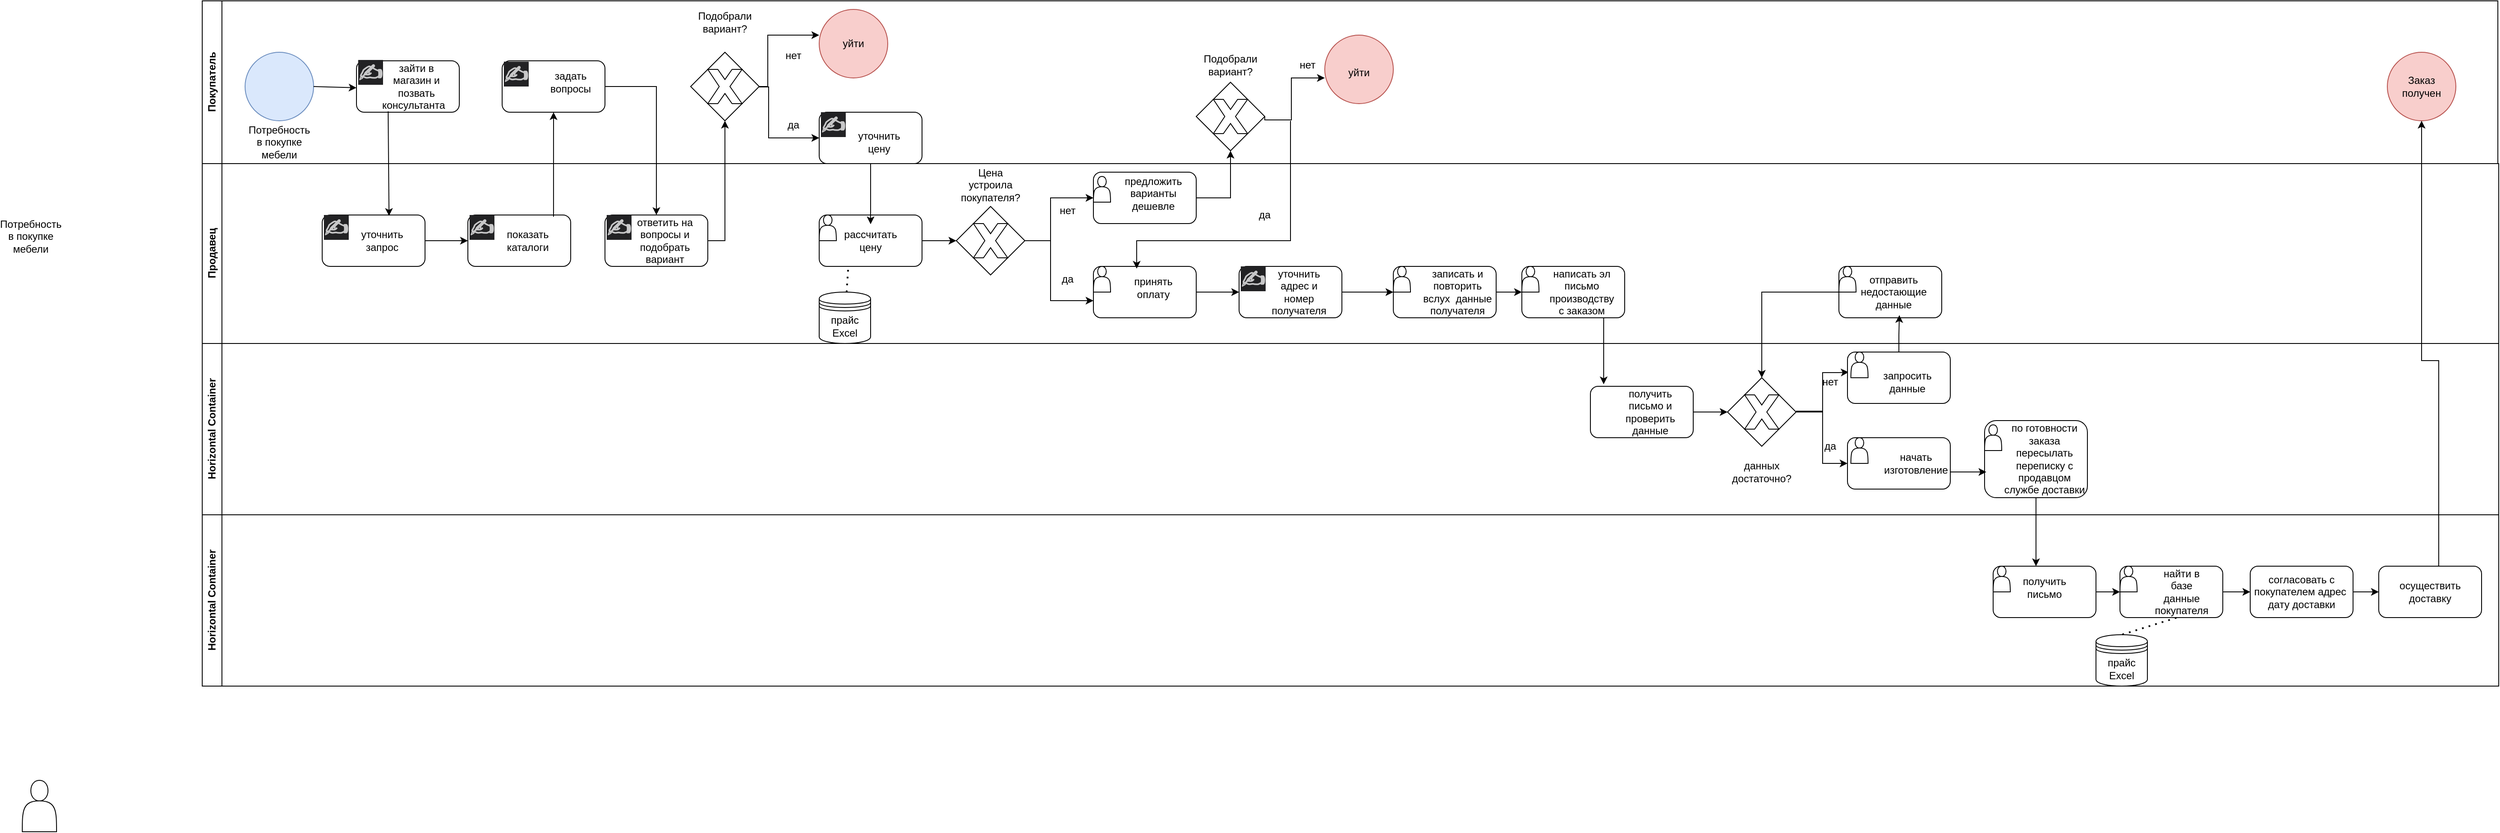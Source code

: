 <mxfile version="26.0.16" pages="2">
  <diagram name="Страница — 1" id="1gRCo7CSVKfPHHqEsFrh">
    <mxGraphModel dx="2106" dy="691" grid="1" gridSize="10" guides="1" tooltips="1" connect="1" arrows="1" fold="1" page="1" pageScale="1" pageWidth="827" pageHeight="1169" math="0" shadow="0">
      <root>
        <mxCell id="0" />
        <mxCell id="1" parent="0" />
        <mxCell id="4g2cCyfrvSWflpvDvrXQ-2" value="Продавец" style="swimlane;horizontal=0;whiteSpace=wrap;html=1;" parent="1" vertex="1">
          <mxGeometry x="-290" y="210" width="2680" height="210" as="geometry" />
        </mxCell>
        <mxCell id="fPDiVnOKsctsiHyWlo5k-55" value="" style="rounded=1;whiteSpace=wrap;html=1;" parent="4g2cCyfrvSWflpvDvrXQ-2" vertex="1">
          <mxGeometry x="720" y="60" width="120" height="60" as="geometry" />
        </mxCell>
        <mxCell id="4rvhQ1KMZgeBkdW3N3Um-2" value="" style="rounded=1;whiteSpace=wrap;html=1;" parent="4g2cCyfrvSWflpvDvrXQ-2" vertex="1">
          <mxGeometry x="140" y="60" width="120" height="60" as="geometry" />
        </mxCell>
        <mxCell id="4rvhQ1KMZgeBkdW3N3Um-4" value="" style="rounded=1;whiteSpace=wrap;html=1;" parent="4g2cCyfrvSWflpvDvrXQ-2" vertex="1">
          <mxGeometry x="310" y="60" width="120" height="60" as="geometry" />
        </mxCell>
        <mxCell id="4rvhQ1KMZgeBkdW3N3Um-7" value="" style="endArrow=classic;html=1;rounded=0;entryX=0;entryY=0.5;entryDx=0;entryDy=0;" parent="4g2cCyfrvSWflpvDvrXQ-2" source="4rvhQ1KMZgeBkdW3N3Um-2" target="4rvhQ1KMZgeBkdW3N3Um-4" edge="1">
          <mxGeometry width="50" height="50" relative="1" as="geometry">
            <mxPoint x="140" y="210" as="sourcePoint" />
            <mxPoint x="190" y="160" as="targetPoint" />
          </mxGeometry>
        </mxCell>
        <mxCell id="4rvhQ1KMZgeBkdW3N3Um-8" value="" style="rounded=1;whiteSpace=wrap;html=1;" parent="4g2cCyfrvSWflpvDvrXQ-2" vertex="1">
          <mxGeometry x="470" y="60" width="120" height="60" as="geometry" />
        </mxCell>
        <mxCell id="4rvhQ1KMZgeBkdW3N3Um-36" value="&lt;br style=&quot;forced-color-adjust: none; color: rgb(0, 0, 0); font-family: Helvetica; font-size: 12px; font-style: normal; font-variant-ligatures: normal; font-variant-caps: normal; font-weight: 700; letter-spacing: normal; orphans: 2; text-align: center; text-indent: 0px; text-transform: none; widows: 2; word-spacing: 0px; -webkit-text-stroke-width: 0px; white-space: normal; background-color: rgb(251, 251, 251); text-decoration-thickness: initial; text-decoration-style: initial; text-decoration-color: initial;&quot;&gt;&lt;span style=&quot;forced-color-adjust: none; font-style: normal; font-variant-ligatures: normal; font-variant-caps: normal; font-weight: 700; letter-spacing: normal; orphans: 2; text-indent: 0px; text-transform: none; widows: 2; word-spacing: 0px; -webkit-text-stroke-width: 0px; white-space: normal; text-decoration-thickness: initial; text-decoration-style: initial; text-decoration-color: initial; color: rgba(255, 255, 255, 0.75); font-family: &amp;quot;YS Text&amp;quot;, -apple-system, BlinkMacSystemFont, Arial, Helvetica, sans-serif; font-size: 24px; text-align: start; background-color: rgb(34, 34, 36); float: none; display: inline !important;&quot;&gt;✍&lt;/span&gt;&lt;br style=&quot;forced-color-adjust: none; color: rgb(0, 0, 0); font-family: Helvetica; font-size: 12px; font-style: normal; font-variant-ligatures: normal; font-variant-caps: normal; font-weight: 700; letter-spacing: normal; orphans: 2; text-align: center; text-indent: 0px; text-transform: none; widows: 2; word-spacing: 0px; -webkit-text-stroke-width: 0px; white-space: normal; background-color: rgb(251, 251, 251); text-decoration-thickness: initial; text-decoration-style: initial; text-decoration-color: initial;&quot;&gt;" style="text;whiteSpace=wrap;html=1;" parent="4g2cCyfrvSWflpvDvrXQ-2" vertex="1">
          <mxGeometry x="140" y="40" width="70" height="70" as="geometry" />
        </mxCell>
        <mxCell id="4rvhQ1KMZgeBkdW3N3Um-37" value="&lt;br style=&quot;forced-color-adjust: none; color: rgb(0, 0, 0); font-family: Helvetica; font-size: 12px; font-style: normal; font-variant-ligatures: normal; font-variant-caps: normal; font-weight: 700; letter-spacing: normal; orphans: 2; text-align: center; text-indent: 0px; text-transform: none; widows: 2; word-spacing: 0px; -webkit-text-stroke-width: 0px; white-space: normal; background-color: rgb(251, 251, 251); text-decoration-thickness: initial; text-decoration-style: initial; text-decoration-color: initial;&quot;&gt;&lt;span style=&quot;forced-color-adjust: none; font-style: normal; font-variant-ligatures: normal; font-variant-caps: normal; font-weight: 700; letter-spacing: normal; orphans: 2; text-indent: 0px; text-transform: none; widows: 2; word-spacing: 0px; -webkit-text-stroke-width: 0px; white-space: normal; text-decoration-thickness: initial; text-decoration-style: initial; text-decoration-color: initial; color: rgba(255, 255, 255, 0.75); font-family: &amp;quot;YS Text&amp;quot;, -apple-system, BlinkMacSystemFont, Arial, Helvetica, sans-serif; font-size: 24px; text-align: start; background-color: rgb(34, 34, 36); float: none; display: inline !important;&quot;&gt;✍&lt;/span&gt;&lt;br style=&quot;forced-color-adjust: none; color: rgb(0, 0, 0); font-family: Helvetica; font-size: 12px; font-style: normal; font-variant-ligatures: normal; font-variant-caps: normal; font-weight: 700; letter-spacing: normal; orphans: 2; text-align: center; text-indent: 0px; text-transform: none; widows: 2; word-spacing: 0px; -webkit-text-stroke-width: 0px; white-space: normal; background-color: rgb(251, 251, 251); text-decoration-thickness: initial; text-decoration-style: initial; text-decoration-color: initial;&quot;&gt;" style="text;whiteSpace=wrap;html=1;" parent="4g2cCyfrvSWflpvDvrXQ-2" vertex="1">
          <mxGeometry x="310" y="40" width="70" height="70" as="geometry" />
        </mxCell>
        <mxCell id="4rvhQ1KMZgeBkdW3N3Um-38" value="&lt;br style=&quot;forced-color-adjust: none; color: rgb(0, 0, 0); font-family: Helvetica; font-size: 12px; font-style: normal; font-variant-ligatures: normal; font-variant-caps: normal; font-weight: 700; letter-spacing: normal; orphans: 2; text-align: center; text-indent: 0px; text-transform: none; widows: 2; word-spacing: 0px; -webkit-text-stroke-width: 0px; white-space: normal; background-color: rgb(251, 251, 251); text-decoration-thickness: initial; text-decoration-style: initial; text-decoration-color: initial;&quot;&gt;&lt;span style=&quot;forced-color-adjust: none; font-style: normal; font-variant-ligatures: normal; font-variant-caps: normal; font-weight: 700; letter-spacing: normal; orphans: 2; text-indent: 0px; text-transform: none; widows: 2; word-spacing: 0px; -webkit-text-stroke-width: 0px; white-space: normal; text-decoration-thickness: initial; text-decoration-style: initial; text-decoration-color: initial; color: rgba(255, 255, 255, 0.75); font-family: &amp;quot;YS Text&amp;quot;, -apple-system, BlinkMacSystemFont, Arial, Helvetica, sans-serif; font-size: 24px; text-align: start; background-color: rgb(34, 34, 36); float: none; display: inline !important;&quot;&gt;✍&lt;/span&gt;&lt;br style=&quot;forced-color-adjust: none; color: rgb(0, 0, 0); font-family: Helvetica; font-size: 12px; font-style: normal; font-variant-ligatures: normal; font-variant-caps: normal; font-weight: 700; letter-spacing: normal; orphans: 2; text-align: center; text-indent: 0px; text-transform: none; widows: 2; word-spacing: 0px; -webkit-text-stroke-width: 0px; white-space: normal; background-color: rgb(251, 251, 251); text-decoration-thickness: initial; text-decoration-style: initial; text-decoration-color: initial;&quot;&gt;" style="text;whiteSpace=wrap;html=1;" parent="4g2cCyfrvSWflpvDvrXQ-2" vertex="1">
          <mxGeometry x="470" y="40" width="40" height="50" as="geometry" />
        </mxCell>
        <mxCell id="fPDiVnOKsctsiHyWlo5k-40" value="уточнить запрос" style="text;html=1;align=center;verticalAlign=middle;whiteSpace=wrap;rounded=0;" parent="4g2cCyfrvSWflpvDvrXQ-2" vertex="1">
          <mxGeometry x="180" y="75" width="60" height="30" as="geometry" />
        </mxCell>
        <mxCell id="fPDiVnOKsctsiHyWlo5k-41" value="показать каталоги" style="text;html=1;align=center;verticalAlign=middle;whiteSpace=wrap;rounded=0;" parent="4g2cCyfrvSWflpvDvrXQ-2" vertex="1">
          <mxGeometry x="350" y="75" width="60" height="30" as="geometry" />
        </mxCell>
        <mxCell id="fPDiVnOKsctsiHyWlo5k-42" value="ответить на вопросы и подобрать вариант" style="text;html=1;align=center;verticalAlign=middle;whiteSpace=wrap;rounded=0;" parent="4g2cCyfrvSWflpvDvrXQ-2" vertex="1">
          <mxGeometry x="500" y="50" width="80" height="80" as="geometry" />
        </mxCell>
        <mxCell id="fPDiVnOKsctsiHyWlo5k-31" value="" style="shape=actor;whiteSpace=wrap;html=1;" parent="4g2cCyfrvSWflpvDvrXQ-2" vertex="1">
          <mxGeometry x="720" y="60" width="20" height="30" as="geometry" />
        </mxCell>
        <mxCell id="fPDiVnOKsctsiHyWlo5k-59" value="рассчитать цену" style="text;html=1;align=center;verticalAlign=middle;whiteSpace=wrap;rounded=0;" parent="4g2cCyfrvSWflpvDvrXQ-2" vertex="1">
          <mxGeometry x="750" y="75" width="60" height="30" as="geometry" />
        </mxCell>
        <mxCell id="fPDiVnOKsctsiHyWlo5k-60" value="прайс Excel" style="shape=datastore;whiteSpace=wrap;html=1;" parent="4g2cCyfrvSWflpvDvrXQ-2" vertex="1">
          <mxGeometry x="720" y="150" width="60" height="60" as="geometry" />
        </mxCell>
        <mxCell id="fPDiVnOKsctsiHyWlo5k-61" value="" style="endArrow=none;dashed=1;html=1;dashPattern=1 3;strokeWidth=2;rounded=0;" parent="4g2cCyfrvSWflpvDvrXQ-2" source="fPDiVnOKsctsiHyWlo5k-60" edge="1">
          <mxGeometry width="50" height="50" relative="1" as="geometry">
            <mxPoint x="704" y="170" as="sourcePoint" />
            <mxPoint x="754" y="120" as="targetPoint" />
          </mxGeometry>
        </mxCell>
        <mxCell id="y7sOQWrAvTqIUeYnkiv4-2" value="" style="rounded=1;whiteSpace=wrap;html=1;" parent="4g2cCyfrvSWflpvDvrXQ-2" vertex="1">
          <mxGeometry x="1040" y="120" width="120" height="60" as="geometry" />
        </mxCell>
        <mxCell id="y7sOQWrAvTqIUeYnkiv4-1" value="" style="rounded=1;whiteSpace=wrap;html=1;" parent="4g2cCyfrvSWflpvDvrXQ-2" vertex="1">
          <mxGeometry x="1040" y="10" width="120" height="60" as="geometry" />
        </mxCell>
        <mxCell id="fPDiVnOKsctsiHyWlo5k-29" value="" style="rhombus;whiteSpace=wrap;html=1;" parent="4g2cCyfrvSWflpvDvrXQ-2" vertex="1">
          <mxGeometry x="880" y="50" width="80" height="80" as="geometry" />
        </mxCell>
        <mxCell id="fPDiVnOKsctsiHyWlo5k-62" style="edgeStyle=orthogonalEdgeStyle;rounded=0;orthogonalLoop=1;jettySize=auto;html=1;entryX=0;entryY=0.5;entryDx=0;entryDy=0;" parent="4g2cCyfrvSWflpvDvrXQ-2" source="fPDiVnOKsctsiHyWlo5k-55" target="fPDiVnOKsctsiHyWlo5k-29" edge="1">
          <mxGeometry relative="1" as="geometry" />
        </mxCell>
        <mxCell id="y7sOQWrAvTqIUeYnkiv4-5" value="" style="verticalLabelPosition=bottom;verticalAlign=top;html=1;shape=mxgraph.basic.x" parent="4g2cCyfrvSWflpvDvrXQ-2" vertex="1">
          <mxGeometry x="900" y="70" width="40" height="40" as="geometry" />
        </mxCell>
        <mxCell id="fPDiVnOKsctsiHyWlo5k-46" value="Цена устроила покупателя?" style="text;html=1;align=center;verticalAlign=middle;whiteSpace=wrap;rounded=0;" parent="4g2cCyfrvSWflpvDvrXQ-2" vertex="1">
          <mxGeometry x="890" y="10" width="60" height="30" as="geometry" />
        </mxCell>
        <mxCell id="fPDiVnOKsctsiHyWlo5k-71" value="" style="endArrow=classic;html=1;rounded=0;" parent="4g2cCyfrvSWflpvDvrXQ-2" edge="1">
          <mxGeometry width="50" height="50" relative="1" as="geometry">
            <mxPoint x="960" y="90" as="sourcePoint" />
            <mxPoint x="1040" y="40" as="targetPoint" />
            <Array as="points">
              <mxPoint x="990" y="90" />
              <mxPoint x="990" y="40" />
              <mxPoint x="1000" y="40" />
            </Array>
          </mxGeometry>
        </mxCell>
        <mxCell id="y7sOQWrAvTqIUeYnkiv4-9" value="да" style="text;html=1;align=center;verticalAlign=middle;whiteSpace=wrap;rounded=0;" parent="4g2cCyfrvSWflpvDvrXQ-2" vertex="1">
          <mxGeometry x="980" y="120" width="60" height="30" as="geometry" />
        </mxCell>
        <mxCell id="y7sOQWrAvTqIUeYnkiv4-10" value="нет" style="text;html=1;align=center;verticalAlign=middle;whiteSpace=wrap;rounded=0;" parent="4g2cCyfrvSWflpvDvrXQ-2" vertex="1">
          <mxGeometry x="980" y="40" width="60" height="30" as="geometry" />
        </mxCell>
        <mxCell id="y7sOQWrAvTqIUeYnkiv4-11" value="предложить варианты дешевле" style="text;html=1;align=center;verticalAlign=middle;whiteSpace=wrap;rounded=0;" parent="4g2cCyfrvSWflpvDvrXQ-2" vertex="1">
          <mxGeometry x="1080" y="20" width="60" height="30" as="geometry" />
        </mxCell>
        <mxCell id="y7sOQWrAvTqIUeYnkiv4-12" value="принять оплату" style="text;html=1;align=center;verticalAlign=middle;whiteSpace=wrap;rounded=0;" parent="4g2cCyfrvSWflpvDvrXQ-2" vertex="1">
          <mxGeometry x="1080" y="130" width="60" height="30" as="geometry" />
        </mxCell>
        <mxCell id="y7sOQWrAvTqIUeYnkiv4-14" value="" style="endArrow=classic;html=1;rounded=0;entryX=0.5;entryY=1;entryDx=0;entryDy=0;" parent="4g2cCyfrvSWflpvDvrXQ-2" target="y7sOQWrAvTqIUeYnkiv4-13" edge="1">
          <mxGeometry width="50" height="50" relative="1" as="geometry">
            <mxPoint x="1160" y="40" as="sourcePoint" />
            <mxPoint x="1210" y="-10" as="targetPoint" />
            <Array as="points">
              <mxPoint x="1200" y="40" />
            </Array>
          </mxGeometry>
        </mxCell>
        <mxCell id="y7sOQWrAvTqIUeYnkiv4-25" value="да" style="text;html=1;align=center;verticalAlign=middle;whiteSpace=wrap;rounded=0;" parent="4g2cCyfrvSWflpvDvrXQ-2" vertex="1">
          <mxGeometry x="1210" y="45" width="60" height="30" as="geometry" />
        </mxCell>
        <mxCell id="y7sOQWrAvTqIUeYnkiv4-34" value="" style="edgeStyle=orthogonalEdgeStyle;rounded=0;orthogonalLoop=1;jettySize=auto;html=1;" parent="4g2cCyfrvSWflpvDvrXQ-2" source="y7sOQWrAvTqIUeYnkiv4-31" target="y7sOQWrAvTqIUeYnkiv4-33" edge="1">
          <mxGeometry relative="1" as="geometry" />
        </mxCell>
        <mxCell id="y7sOQWrAvTqIUeYnkiv4-31" value="" style="rounded=1;whiteSpace=wrap;html=1;" parent="4g2cCyfrvSWflpvDvrXQ-2" vertex="1">
          <mxGeometry x="1210" y="119.997" width="120" height="60" as="geometry" />
        </mxCell>
        <mxCell id="y7sOQWrAvTqIUeYnkiv4-30" style="edgeStyle=orthogonalEdgeStyle;rounded=0;orthogonalLoop=1;jettySize=auto;html=1;exitX=1;exitY=0.5;exitDx=0;exitDy=0;" parent="4g2cCyfrvSWflpvDvrXQ-2" source="y7sOQWrAvTqIUeYnkiv4-2" target="y7sOQWrAvTqIUeYnkiv4-31" edge="1">
          <mxGeometry relative="1" as="geometry">
            <mxPoint x="1280" y="150.167" as="targetPoint" />
          </mxGeometry>
        </mxCell>
        <mxCell id="y7sOQWrAvTqIUeYnkiv4-32" value="уточнить адрес и номер получателя" style="text;html=1;align=center;verticalAlign=middle;whiteSpace=wrap;rounded=0;" parent="4g2cCyfrvSWflpvDvrXQ-2" vertex="1">
          <mxGeometry x="1250" y="135" width="60" height="30" as="geometry" />
        </mxCell>
        <mxCell id="y7sOQWrAvTqIUeYnkiv4-33" value="" style="whiteSpace=wrap;html=1;rounded=1;" parent="4g2cCyfrvSWflpvDvrXQ-2" vertex="1">
          <mxGeometry x="1390" y="119.997" width="120" height="60" as="geometry" />
        </mxCell>
        <mxCell id="y7sOQWrAvTqIUeYnkiv4-35" value="записать и повторить вслух&amp;nbsp; данные получателя" style="text;html=1;align=center;verticalAlign=middle;whiteSpace=wrap;rounded=0;" parent="4g2cCyfrvSWflpvDvrXQ-2" vertex="1">
          <mxGeometry x="1420" y="135" width="90" height="30" as="geometry" />
        </mxCell>
        <mxCell id="y7sOQWrAvTqIUeYnkiv4-38" value="" style="shape=actor;whiteSpace=wrap;html=1;" parent="4g2cCyfrvSWflpvDvrXQ-2" vertex="1">
          <mxGeometry x="1390" y="120" width="20" height="30" as="geometry" />
        </mxCell>
        <mxCell id="y7sOQWrAvTqIUeYnkiv4-39" value="&lt;br style=&quot;forced-color-adjust: none; color: rgb(0, 0, 0); font-family: Helvetica; font-size: 12px; font-style: normal; font-variant-ligatures: normal; font-variant-caps: normal; font-weight: 700; letter-spacing: normal; orphans: 2; text-align: center; text-indent: 0px; text-transform: none; widows: 2; word-spacing: 0px; -webkit-text-stroke-width: 0px; white-space: normal; background-color: rgb(251, 251, 251); text-decoration-thickness: initial; text-decoration-style: initial; text-decoration-color: initial;&quot;&gt;&lt;span style=&quot;forced-color-adjust: none; font-style: normal; font-variant-ligatures: normal; font-variant-caps: normal; font-weight: 700; letter-spacing: normal; orphans: 2; text-indent: 0px; text-transform: none; widows: 2; word-spacing: 0px; -webkit-text-stroke-width: 0px; white-space: normal; text-decoration-thickness: initial; text-decoration-style: initial; text-decoration-color: initial; color: rgba(255, 255, 255, 0.75); font-family: &amp;quot;YS Text&amp;quot;, -apple-system, BlinkMacSystemFont, Arial, Helvetica, sans-serif; font-size: 24px; text-align: start; background-color: rgb(34, 34, 36); float: none; display: inline !important;&quot;&gt;✍&lt;/span&gt;&lt;br style=&quot;forced-color-adjust: none; color: rgb(0, 0, 0); font-family: Helvetica; font-size: 12px; font-style: normal; font-variant-ligatures: normal; font-variant-caps: normal; font-weight: 700; letter-spacing: normal; orphans: 2; text-align: center; text-indent: 0px; text-transform: none; widows: 2; word-spacing: 0px; -webkit-text-stroke-width: 0px; white-space: normal; background-color: rgb(251, 251, 251); text-decoration-thickness: initial; text-decoration-style: initial; text-decoration-color: initial;&quot;&gt;" style="text;whiteSpace=wrap;html=1;" parent="4g2cCyfrvSWflpvDvrXQ-2" vertex="1">
          <mxGeometry x="1210" y="100" width="40" height="50" as="geometry" />
        </mxCell>
        <mxCell id="y7sOQWrAvTqIUeYnkiv4-40" value="" style="shape=actor;whiteSpace=wrap;html=1;" parent="4g2cCyfrvSWflpvDvrXQ-2" vertex="1">
          <mxGeometry x="1040" y="120" width="20" height="30" as="geometry" />
        </mxCell>
        <mxCell id="y7sOQWrAvTqIUeYnkiv4-41" value="" style="shape=actor;whiteSpace=wrap;html=1;" parent="4g2cCyfrvSWflpvDvrXQ-2" vertex="1">
          <mxGeometry x="1040" y="15" width="20" height="30" as="geometry" />
        </mxCell>
        <mxCell id="y7sOQWrAvTqIUeYnkiv4-46" value="" style="rounded=1;whiteSpace=wrap;html=1;" parent="4g2cCyfrvSWflpvDvrXQ-2" vertex="1">
          <mxGeometry x="1540" y="120" width="120" height="60" as="geometry" />
        </mxCell>
        <mxCell id="y7sOQWrAvTqIUeYnkiv4-45" value="" style="endArrow=classic;html=1;rounded=0;exitX=1;exitY=0.5;exitDx=0;exitDy=0;" parent="4g2cCyfrvSWflpvDvrXQ-2" source="y7sOQWrAvTqIUeYnkiv4-35" target="y7sOQWrAvTqIUeYnkiv4-46" edge="1">
          <mxGeometry width="50" height="50" relative="1" as="geometry">
            <mxPoint x="1410" y="120" as="sourcePoint" />
            <mxPoint x="1570" y="150" as="targetPoint" />
            <Array as="points" />
          </mxGeometry>
        </mxCell>
        <mxCell id="y7sOQWrAvTqIUeYnkiv4-47" value="написать эл письмо производству с заказом" style="text;html=1;align=center;verticalAlign=middle;whiteSpace=wrap;rounded=0;" parent="4g2cCyfrvSWflpvDvrXQ-2" vertex="1">
          <mxGeometry x="1580" y="135" width="60" height="30" as="geometry" />
        </mxCell>
        <mxCell id="y7sOQWrAvTqIUeYnkiv4-48" value="" style="shape=actor;whiteSpace=wrap;html=1;" parent="4g2cCyfrvSWflpvDvrXQ-2" vertex="1">
          <mxGeometry x="1540" y="120" width="20" height="30" as="geometry" />
        </mxCell>
        <mxCell id="y7sOQWrAvTqIUeYnkiv4-72" value="" style="rounded=1;whiteSpace=wrap;html=1;" parent="4g2cCyfrvSWflpvDvrXQ-2" vertex="1">
          <mxGeometry x="1910" y="120" width="120" height="60" as="geometry" />
        </mxCell>
        <mxCell id="y7sOQWrAvTqIUeYnkiv4-73" value="отправить недостающие данные" style="text;html=1;align=center;verticalAlign=middle;whiteSpace=wrap;rounded=0;" parent="4g2cCyfrvSWflpvDvrXQ-2" vertex="1">
          <mxGeometry x="1944" y="135" width="60" height="30" as="geometry" />
        </mxCell>
        <mxCell id="y7sOQWrAvTqIUeYnkiv4-82" value="" style="shape=actor;whiteSpace=wrap;html=1;" parent="4g2cCyfrvSWflpvDvrXQ-2" vertex="1">
          <mxGeometry x="1910" y="120" width="20" height="30" as="geometry" />
        </mxCell>
        <mxCell id="4g2cCyfrvSWflpvDvrXQ-1" value="Покупатель" style="swimlane;horizontal=0;whiteSpace=wrap;html=1;" parent="1" vertex="1">
          <mxGeometry x="-290" y="20" width="2679" height="190" as="geometry" />
        </mxCell>
        <mxCell id="4g2cCyfrvSWflpvDvrXQ-9" value="" style="ellipse;whiteSpace=wrap;html=1;aspect=fixed;fillColor=#dae8fc;strokeColor=#6c8ebf;" parent="4g2cCyfrvSWflpvDvrXQ-1" vertex="1">
          <mxGeometry x="50" y="60" width="80" height="80" as="geometry" />
        </mxCell>
        <mxCell id="4g2cCyfrvSWflpvDvrXQ-10" value="Потребность в покупке мебели" style="text;html=1;align=center;verticalAlign=middle;whiteSpace=wrap;rounded=0;" parent="4g2cCyfrvSWflpvDvrXQ-1" vertex="1">
          <mxGeometry x="60" y="150" width="60" height="30" as="geometry" />
        </mxCell>
        <mxCell id="4g2cCyfrvSWflpvDvrXQ-11" value="" style="endArrow=classic;html=1;rounded=0;entryX=0;entryY=0.75;entryDx=0;entryDy=0;exitX=1;exitY=0.5;exitDx=0;exitDy=0;" parent="4g2cCyfrvSWflpvDvrXQ-1" source="4g2cCyfrvSWflpvDvrXQ-9" target="4rvhQ1KMZgeBkdW3N3Um-35" edge="1">
          <mxGeometry width="50" height="50" relative="1" as="geometry">
            <mxPoint x="125" y="109" as="sourcePoint" />
            <mxPoint x="230" y="109" as="targetPoint" />
          </mxGeometry>
        </mxCell>
        <mxCell id="4rvhQ1KMZgeBkdW3N3Um-1" value="" style="rounded=1;whiteSpace=wrap;html=1;" parent="4g2cCyfrvSWflpvDvrXQ-1" vertex="1">
          <mxGeometry x="180" y="70" width="120" height="60" as="geometry" />
        </mxCell>
        <mxCell id="4rvhQ1KMZgeBkdW3N3Um-6" value="" style="rounded=1;whiteSpace=wrap;html=1;" parent="4g2cCyfrvSWflpvDvrXQ-1" vertex="1">
          <mxGeometry x="350" y="70" width="120" height="60" as="geometry" />
        </mxCell>
        <mxCell id="fPDiVnOKsctsiHyWlo5k-23" style="edgeStyle=orthogonalEdgeStyle;rounded=0;orthogonalLoop=1;jettySize=auto;html=1;" parent="4g2cCyfrvSWflpvDvrXQ-1" source="4rvhQ1KMZgeBkdW3N3Um-9" edge="1">
          <mxGeometry relative="1" as="geometry">
            <mxPoint x="720" y="40" as="targetPoint" />
            <Array as="points">
              <mxPoint x="660" y="100" />
              <mxPoint x="660" y="40" />
              <mxPoint x="661" y="40" />
            </Array>
          </mxGeometry>
        </mxCell>
        <mxCell id="4rvhQ1KMZgeBkdW3N3Um-9" value="" style="rhombus;whiteSpace=wrap;html=1;" parent="4g2cCyfrvSWflpvDvrXQ-1" vertex="1">
          <mxGeometry x="570" y="60" width="80" height="80" as="geometry" />
        </mxCell>
        <mxCell id="4rvhQ1KMZgeBkdW3N3Um-34" value="&lt;br style=&quot;forced-color-adjust: none; color: rgb(0, 0, 0); font-family: Helvetica; font-size: 12px; font-style: normal; font-variant-ligatures: normal; font-variant-caps: normal; font-weight: 700; letter-spacing: normal; orphans: 2; text-align: center; text-indent: 0px; text-transform: none; widows: 2; word-spacing: 0px; -webkit-text-stroke-width: 0px; white-space: normal; background-color: rgb(251, 251, 251); text-decoration-thickness: initial; text-decoration-style: initial; text-decoration-color: initial;&quot;&gt;&lt;span style=&quot;forced-color-adjust: none; font-style: normal; font-variant-ligatures: normal; font-variant-caps: normal; font-weight: 700; letter-spacing: normal; orphans: 2; text-indent: 0px; text-transform: none; widows: 2; word-spacing: 0px; -webkit-text-stroke-width: 0px; white-space: normal; text-decoration-thickness: initial; text-decoration-style: initial; text-decoration-color: initial; color: rgba(255, 255, 255, 0.75); font-family: &amp;quot;YS Text&amp;quot;, -apple-system, BlinkMacSystemFont, Arial, Helvetica, sans-serif; font-size: 24px; text-align: start; background-color: rgb(34, 34, 36); float: none; display: inline !important;&quot;&gt;✍&lt;/span&gt;&lt;br style=&quot;forced-color-adjust: none; color: rgb(0, 0, 0); font-family: Helvetica; font-size: 12px; font-style: normal; font-variant-ligatures: normal; font-variant-caps: normal; font-weight: 700; letter-spacing: normal; orphans: 2; text-align: center; text-indent: 0px; text-transform: none; widows: 2; word-spacing: 0px; -webkit-text-stroke-width: 0px; white-space: normal; background-color: rgb(251, 251, 251); text-decoration-thickness: initial; text-decoration-style: initial; text-decoration-color: initial;&quot;&gt;" style="text;whiteSpace=wrap;html=1;" parent="4g2cCyfrvSWflpvDvrXQ-1" vertex="1">
          <mxGeometry x="350" y="51" width="70" height="70" as="geometry" />
        </mxCell>
        <mxCell id="4rvhQ1KMZgeBkdW3N3Um-35" value="&lt;br style=&quot;forced-color-adjust: none; color: rgb(0, 0, 0); font-family: Helvetica; font-size: 12px; font-style: normal; font-variant-ligatures: normal; font-variant-caps: normal; font-weight: 700; letter-spacing: normal; orphans: 2; text-align: center; text-indent: 0px; text-transform: none; widows: 2; word-spacing: 0px; -webkit-text-stroke-width: 0px; white-space: normal; background-color: rgb(251, 251, 251); text-decoration-thickness: initial; text-decoration-style: initial; text-decoration-color: initial;&quot;&gt;&lt;span style=&quot;forced-color-adjust: none; font-style: normal; font-variant-ligatures: normal; font-variant-caps: normal; font-weight: 700; letter-spacing: normal; orphans: 2; text-indent: 0px; text-transform: none; widows: 2; word-spacing: 0px; -webkit-text-stroke-width: 0px; white-space: normal; text-decoration-thickness: initial; text-decoration-style: initial; text-decoration-color: initial; color: rgba(255, 255, 255, 0.75); font-family: &amp;quot;YS Text&amp;quot;, -apple-system, BlinkMacSystemFont, Arial, Helvetica, sans-serif; font-size: 24px; text-align: start; background-color: rgb(34, 34, 36); float: none; display: inline !important;&quot;&gt;✍&lt;/span&gt;&lt;br style=&quot;forced-color-adjust: none; color: rgb(0, 0, 0); font-family: Helvetica; font-size: 12px; font-style: normal; font-variant-ligatures: normal; font-variant-caps: normal; font-weight: 700; letter-spacing: normal; orphans: 2; text-align: center; text-indent: 0px; text-transform: none; widows: 2; word-spacing: 0px; -webkit-text-stroke-width: 0px; white-space: normal; background-color: rgb(251, 251, 251); text-decoration-thickness: initial; text-decoration-style: initial; text-decoration-color: initial;&quot;&gt;" style="text;whiteSpace=wrap;html=1;" parent="4g2cCyfrvSWflpvDvrXQ-1" vertex="1">
          <mxGeometry x="180" y="49" width="70" height="70" as="geometry" />
        </mxCell>
        <mxCell id="4rvhQ1KMZgeBkdW3N3Um-39" value="" style="verticalLabelPosition=bottom;verticalAlign=top;html=1;shape=mxgraph.basic.x" parent="4g2cCyfrvSWflpvDvrXQ-1" vertex="1">
          <mxGeometry x="590" y="80" width="40" height="40" as="geometry" />
        </mxCell>
        <mxCell id="fPDiVnOKsctsiHyWlo5k-26" value="" style="rounded=1;whiteSpace=wrap;html=1;" parent="4g2cCyfrvSWflpvDvrXQ-1" vertex="1">
          <mxGeometry x="720" y="130" width="120" height="60" as="geometry" />
        </mxCell>
        <mxCell id="fPDiVnOKsctsiHyWlo5k-28" value="" style="ellipse;whiteSpace=wrap;html=1;aspect=fixed;fillColor=#f8cecc;strokeColor=#b85450;" parent="4g2cCyfrvSWflpvDvrXQ-1" vertex="1">
          <mxGeometry x="720" y="10" width="80" height="80" as="geometry" />
        </mxCell>
        <mxCell id="fPDiVnOKsctsiHyWlo5k-67" style="edgeStyle=orthogonalEdgeStyle;rounded=0;orthogonalLoop=1;jettySize=auto;html=1;" parent="4g2cCyfrvSWflpvDvrXQ-1" target="y7sOQWrAvTqIUeYnkiv4-2" edge="1">
          <mxGeometry relative="1" as="geometry">
            <mxPoint x="990" y="350" as="targetPoint" />
            <mxPoint x="990" y="280" as="sourcePoint" />
            <Array as="points">
              <mxPoint x="990" y="350" />
            </Array>
          </mxGeometry>
        </mxCell>
        <mxCell id="fPDiVnOKsctsiHyWlo5k-38" value="зайти в магазин и позвать консультанта&amp;nbsp;&amp;nbsp;" style="text;html=1;align=center;verticalAlign=middle;whiteSpace=wrap;rounded=0;" parent="4g2cCyfrvSWflpvDvrXQ-1" vertex="1">
          <mxGeometry x="220" y="85" width="60" height="30" as="geometry" />
        </mxCell>
        <mxCell id="fPDiVnOKsctsiHyWlo5k-39" value="задать вопросы" style="text;html=1;align=center;verticalAlign=middle;whiteSpace=wrap;rounded=0;" parent="4g2cCyfrvSWflpvDvrXQ-1" vertex="1">
          <mxGeometry x="400" y="80" width="60" height="30" as="geometry" />
        </mxCell>
        <mxCell id="fPDiVnOKsctsiHyWlo5k-43" value="Подобрали вариант?" style="text;html=1;align=center;verticalAlign=middle;whiteSpace=wrap;rounded=0;" parent="4g2cCyfrvSWflpvDvrXQ-1" vertex="1">
          <mxGeometry x="580" y="10" width="60" height="30" as="geometry" />
        </mxCell>
        <mxCell id="fPDiVnOKsctsiHyWlo5k-45" value="уйти" style="text;html=1;align=center;verticalAlign=middle;whiteSpace=wrap;rounded=0;" parent="4g2cCyfrvSWflpvDvrXQ-1" vertex="1">
          <mxGeometry x="730" y="35" width="60" height="30" as="geometry" />
        </mxCell>
        <mxCell id="fPDiVnOKsctsiHyWlo5k-51" value="нет" style="text;html=1;align=center;verticalAlign=middle;whiteSpace=wrap;rounded=0;" parent="4g2cCyfrvSWflpvDvrXQ-1" vertex="1">
          <mxGeometry x="660" y="49" width="60" height="30" as="geometry" />
        </mxCell>
        <mxCell id="fPDiVnOKsctsiHyWlo5k-52" value="да" style="text;html=1;align=center;verticalAlign=middle;whiteSpace=wrap;rounded=0;" parent="4g2cCyfrvSWflpvDvrXQ-1" vertex="1">
          <mxGeometry x="660" y="130" width="60" height="30" as="geometry" />
        </mxCell>
        <mxCell id="fPDiVnOKsctsiHyWlo5k-22" style="edgeStyle=orthogonalEdgeStyle;rounded=0;orthogonalLoop=1;jettySize=auto;html=1;exitX=1;exitY=0.5;exitDx=0;exitDy=0;entryX=1;entryY=1;entryDx=0;entryDy=0;" parent="4g2cCyfrvSWflpvDvrXQ-1" target="fPDiVnOKsctsiHyWlo5k-52" edge="1">
          <mxGeometry relative="1" as="geometry">
            <mxPoint x="710" y="161" as="targetPoint" />
            <mxPoint x="650" y="100.5" as="sourcePoint" />
            <Array as="points">
              <mxPoint x="661" y="101" />
              <mxPoint x="661" y="160" />
            </Array>
          </mxGeometry>
        </mxCell>
        <mxCell id="fPDiVnOKsctsiHyWlo5k-53" value="&lt;br style=&quot;forced-color-adjust: none; color: rgb(0, 0, 0); font-family: Helvetica; font-size: 12px; font-style: normal; font-variant-ligatures: normal; font-variant-caps: normal; font-weight: 700; letter-spacing: normal; orphans: 2; text-align: center; text-indent: 0px; text-transform: none; widows: 2; word-spacing: 0px; -webkit-text-stroke-width: 0px; white-space: normal; background-color: rgb(251, 251, 251); text-decoration-thickness: initial; text-decoration-style: initial; text-decoration-color: initial;&quot;&gt;&lt;span style=&quot;forced-color-adjust: none; font-style: normal; font-variant-ligatures: normal; font-variant-caps: normal; font-weight: 700; letter-spacing: normal; orphans: 2; text-indent: 0px; text-transform: none; widows: 2; word-spacing: 0px; -webkit-text-stroke-width: 0px; white-space: normal; text-decoration-thickness: initial; text-decoration-style: initial; text-decoration-color: initial; color: rgba(255, 255, 255, 0.75); font-family: &amp;quot;YS Text&amp;quot;, -apple-system, BlinkMacSystemFont, Arial, Helvetica, sans-serif; font-size: 24px; text-align: start; background-color: rgb(34, 34, 36); float: none; display: inline !important;&quot;&gt;✍&lt;/span&gt;&lt;br style=&quot;forced-color-adjust: none; color: rgb(0, 0, 0); font-family: Helvetica; font-size: 12px; font-style: normal; font-variant-ligatures: normal; font-variant-caps: normal; font-weight: 700; letter-spacing: normal; orphans: 2; text-align: center; text-indent: 0px; text-transform: none; widows: 2; word-spacing: 0px; -webkit-text-stroke-width: 0px; white-space: normal; background-color: rgb(251, 251, 251); text-decoration-thickness: initial; text-decoration-style: initial; text-decoration-color: initial;&quot;&gt;" style="text;whiteSpace=wrap;html=1;" parent="4g2cCyfrvSWflpvDvrXQ-1" vertex="1">
          <mxGeometry x="720" y="110" width="40" height="50" as="geometry" />
        </mxCell>
        <mxCell id="fPDiVnOKsctsiHyWlo5k-54" value="уточнить цену" style="text;html=1;align=center;verticalAlign=middle;whiteSpace=wrap;rounded=0;" parent="4g2cCyfrvSWflpvDvrXQ-1" vertex="1">
          <mxGeometry x="760" y="150" width="60" height="30" as="geometry" />
        </mxCell>
        <mxCell id="fPDiVnOKsctsiHyWlo5k-58" value="" style="endArrow=classic;html=1;rounded=0;" parent="4g2cCyfrvSWflpvDvrXQ-1" source="fPDiVnOKsctsiHyWlo5k-26" edge="1">
          <mxGeometry width="50" height="50" relative="1" as="geometry">
            <mxPoint x="1070" y="230" as="sourcePoint" />
            <mxPoint x="780" y="260.711" as="targetPoint" />
          </mxGeometry>
        </mxCell>
        <mxCell id="y7sOQWrAvTqIUeYnkiv4-13" value="" style="rhombus;whiteSpace=wrap;html=1;" parent="4g2cCyfrvSWflpvDvrXQ-1" vertex="1">
          <mxGeometry x="1160" y="95" width="80" height="80" as="geometry" />
        </mxCell>
        <mxCell id="y7sOQWrAvTqIUeYnkiv4-16" value="" style="verticalLabelPosition=bottom;verticalAlign=top;html=1;shape=mxgraph.basic.x" parent="4g2cCyfrvSWflpvDvrXQ-1" vertex="1">
          <mxGeometry x="1180" y="115" width="40" height="40" as="geometry" />
        </mxCell>
        <mxCell id="y7sOQWrAvTqIUeYnkiv4-17" value="Подобрали вариант?" style="text;html=1;align=center;verticalAlign=middle;whiteSpace=wrap;rounded=0;" parent="4g2cCyfrvSWflpvDvrXQ-1" vertex="1">
          <mxGeometry x="1170" y="60" width="60" height="30" as="geometry" />
        </mxCell>
        <mxCell id="y7sOQWrAvTqIUeYnkiv4-19" value="" style="ellipse;whiteSpace=wrap;html=1;aspect=fixed;fillColor=#f8cecc;strokeColor=#b85450;" parent="4g2cCyfrvSWflpvDvrXQ-1" vertex="1">
          <mxGeometry x="1310" y="40" width="80" height="80" as="geometry" />
        </mxCell>
        <mxCell id="y7sOQWrAvTqIUeYnkiv4-20" style="edgeStyle=orthogonalEdgeStyle;rounded=0;orthogonalLoop=1;jettySize=auto;html=1;exitX=1;exitY=0.5;exitDx=0;exitDy=0;entryX=0;entryY=0.625;entryDx=0;entryDy=0;entryPerimeter=0;" parent="4g2cCyfrvSWflpvDvrXQ-1" source="y7sOQWrAvTqIUeYnkiv4-13" target="y7sOQWrAvTqIUeYnkiv4-19" edge="1">
          <mxGeometry relative="1" as="geometry">
            <mxPoint x="1330" y="79" as="targetPoint" />
            <mxPoint x="1260" y="139" as="sourcePoint" />
            <Array as="points">
              <mxPoint x="1240" y="139" />
              <mxPoint x="1271" y="139" />
              <mxPoint x="1271" y="90" />
            </Array>
          </mxGeometry>
        </mxCell>
        <mxCell id="y7sOQWrAvTqIUeYnkiv4-21" value="нет" style="text;html=1;align=center;verticalAlign=middle;whiteSpace=wrap;rounded=0;" parent="4g2cCyfrvSWflpvDvrXQ-1" vertex="1">
          <mxGeometry x="1260" y="60" width="60" height="30" as="geometry" />
        </mxCell>
        <mxCell id="y7sOQWrAvTqIUeYnkiv4-22" style="edgeStyle=orthogonalEdgeStyle;rounded=0;orthogonalLoop=1;jettySize=auto;html=1;entryX=0.421;entryY=0.044;entryDx=0;entryDy=0;entryPerimeter=0;" parent="4g2cCyfrvSWflpvDvrXQ-1" target="y7sOQWrAvTqIUeYnkiv4-2" edge="1">
          <mxGeometry relative="1" as="geometry">
            <mxPoint x="1291.32" y="260.14" as="targetPoint" />
            <mxPoint x="1270" y="140" as="sourcePoint" />
            <Array as="points">
              <mxPoint x="1270" y="280" />
              <mxPoint x="1091" y="280" />
            </Array>
          </mxGeometry>
        </mxCell>
        <mxCell id="y7sOQWrAvTqIUeYnkiv4-24" value="уйти" style="text;html=1;align=center;verticalAlign=middle;whiteSpace=wrap;rounded=0;" parent="4g2cCyfrvSWflpvDvrXQ-1" vertex="1">
          <mxGeometry x="1320" y="69" width="60" height="30" as="geometry" />
        </mxCell>
        <mxCell id="y7sOQWrAvTqIUeYnkiv4-103" value="Заказ получен" style="ellipse;whiteSpace=wrap;html=1;aspect=fixed;fillColor=#f8cecc;strokeColor=#b85450;" parent="4g2cCyfrvSWflpvDvrXQ-1" vertex="1">
          <mxGeometry x="2550" y="60" width="80" height="80" as="geometry" />
        </mxCell>
        <mxCell id="4g2cCyfrvSWflpvDvrXQ-3" value="Horizontal Container" style="swimlane;horizontal=0;whiteSpace=wrap;html=1;" parent="1" vertex="1">
          <mxGeometry x="-290" y="420" width="2680" height="200" as="geometry" />
        </mxCell>
        <mxCell id="y7sOQWrAvTqIUeYnkiv4-49" value="" style="rounded=1;whiteSpace=wrap;html=1;" parent="4g2cCyfrvSWflpvDvrXQ-3" vertex="1">
          <mxGeometry x="1620" y="50" width="120" height="60" as="geometry" />
        </mxCell>
        <mxCell id="y7sOQWrAvTqIUeYnkiv4-51" value="получить письмо и проверить данные" style="text;html=1;align=center;verticalAlign=middle;whiteSpace=wrap;rounded=0;" parent="4g2cCyfrvSWflpvDvrXQ-3" vertex="1">
          <mxGeometry x="1660" y="65" width="60" height="30" as="geometry" />
        </mxCell>
        <mxCell id="y7sOQWrAvTqIUeYnkiv4-52" value="" style="endArrow=classic;html=1;rounded=0;" parent="4g2cCyfrvSWflpvDvrXQ-3" target="y7sOQWrAvTqIUeYnkiv4-53" edge="1">
          <mxGeometry width="50" height="50" relative="1" as="geometry">
            <mxPoint x="1740" y="80" as="sourcePoint" />
            <mxPoint x="1790" y="30" as="targetPoint" />
          </mxGeometry>
        </mxCell>
        <mxCell id="y7sOQWrAvTqIUeYnkiv4-56" style="edgeStyle=orthogonalEdgeStyle;rounded=0;orthogonalLoop=1;jettySize=auto;html=1;entryX=0;entryY=0.5;entryDx=0;entryDy=0;exitX=0.875;exitY=0.5;exitDx=0;exitDy=0;exitPerimeter=0;" parent="4g2cCyfrvSWflpvDvrXQ-3" source="y7sOQWrAvTqIUeYnkiv4-53" target="y7sOQWrAvTqIUeYnkiv4-60" edge="1">
          <mxGeometry relative="1" as="geometry">
            <mxPoint x="1920" y="140" as="targetPoint" />
            <Array as="points">
              <mxPoint x="1891" y="80" />
              <mxPoint x="1891" y="140" />
            </Array>
          </mxGeometry>
        </mxCell>
        <mxCell id="y7sOQWrAvTqIUeYnkiv4-53" value="" style="rhombus;whiteSpace=wrap;html=1;" parent="4g2cCyfrvSWflpvDvrXQ-3" vertex="1">
          <mxGeometry x="1780" y="40" width="80" height="80" as="geometry" />
        </mxCell>
        <mxCell id="y7sOQWrAvTqIUeYnkiv4-54" value="" style="verticalLabelPosition=bottom;verticalAlign=top;html=1;shape=mxgraph.basic.x" parent="4g2cCyfrvSWflpvDvrXQ-3" vertex="1">
          <mxGeometry x="1800" y="60" width="40" height="40" as="geometry" />
        </mxCell>
        <mxCell id="y7sOQWrAvTqIUeYnkiv4-55" value="данных достаточно?" style="text;html=1;align=center;verticalAlign=middle;whiteSpace=wrap;rounded=0;" parent="4g2cCyfrvSWflpvDvrXQ-3" vertex="1">
          <mxGeometry x="1790" y="135" width="60" height="30" as="geometry" />
        </mxCell>
        <mxCell id="y7sOQWrAvTqIUeYnkiv4-58" style="edgeStyle=orthogonalEdgeStyle;rounded=0;orthogonalLoop=1;jettySize=auto;html=1;entryX=0.011;entryY=0.392;entryDx=0;entryDy=0;entryPerimeter=0;" parent="4g2cCyfrvSWflpvDvrXQ-3" target="y7sOQWrAvTqIUeYnkiv4-59" edge="1">
          <mxGeometry relative="1" as="geometry">
            <mxPoint x="1900" y="34" as="targetPoint" />
            <mxPoint x="1860" y="79" as="sourcePoint" />
            <Array as="points">
              <mxPoint x="1891" y="79" />
              <mxPoint x="1891" y="34" />
              <mxPoint x="1910" y="34" />
            </Array>
          </mxGeometry>
        </mxCell>
        <mxCell id="y7sOQWrAvTqIUeYnkiv4-60" value="" style="rounded=1;whiteSpace=wrap;html=1;" parent="4g2cCyfrvSWflpvDvrXQ-3" vertex="1">
          <mxGeometry x="1920" y="110" width="120" height="60" as="geometry" />
        </mxCell>
        <mxCell id="y7sOQWrAvTqIUeYnkiv4-59" value="" style="rounded=1;whiteSpace=wrap;html=1;" parent="4g2cCyfrvSWflpvDvrXQ-3" vertex="1">
          <mxGeometry x="1920" y="10" width="120" height="60" as="geometry" />
        </mxCell>
        <mxCell id="y7sOQWrAvTqIUeYnkiv4-63" value="запросить данные" style="text;html=1;align=center;verticalAlign=middle;whiteSpace=wrap;rounded=0;" parent="4g2cCyfrvSWflpvDvrXQ-3" vertex="1">
          <mxGeometry x="1960" y="30" width="60" height="30" as="geometry" />
        </mxCell>
        <mxCell id="y7sOQWrAvTqIUeYnkiv4-64" value="начать изготовление" style="text;html=1;align=center;verticalAlign=middle;whiteSpace=wrap;rounded=0;" parent="4g2cCyfrvSWflpvDvrXQ-3" vertex="1">
          <mxGeometry x="1970" y="125" width="60" height="30" as="geometry" />
        </mxCell>
        <mxCell id="y7sOQWrAvTqIUeYnkiv4-66" value="да" style="text;html=1;align=center;verticalAlign=middle;whiteSpace=wrap;rounded=0;" parent="4g2cCyfrvSWflpvDvrXQ-3" vertex="1">
          <mxGeometry x="1870" y="105" width="60" height="30" as="geometry" />
        </mxCell>
        <mxCell id="y7sOQWrAvTqIUeYnkiv4-67" value="нет" style="text;html=1;align=center;verticalAlign=middle;whiteSpace=wrap;rounded=0;" parent="4g2cCyfrvSWflpvDvrXQ-3" vertex="1">
          <mxGeometry x="1870" y="30" width="60" height="30" as="geometry" />
        </mxCell>
        <mxCell id="y7sOQWrAvTqIUeYnkiv4-70" value="" style="shape=actor;whiteSpace=wrap;html=1;" parent="4g2cCyfrvSWflpvDvrXQ-3" vertex="1">
          <mxGeometry x="1924" y="10" width="20" height="30" as="geometry" />
        </mxCell>
        <mxCell id="y7sOQWrAvTqIUeYnkiv4-71" value="" style="shape=actor;whiteSpace=wrap;html=1;" parent="4g2cCyfrvSWflpvDvrXQ-3" vertex="1">
          <mxGeometry x="1924" y="110" width="20" height="30" as="geometry" />
        </mxCell>
        <mxCell id="y7sOQWrAvTqIUeYnkiv4-78" value="" style="rounded=1;whiteSpace=wrap;html=1;" parent="4g2cCyfrvSWflpvDvrXQ-3" vertex="1">
          <mxGeometry x="2080" y="90" width="120" height="90" as="geometry" />
        </mxCell>
        <mxCell id="y7sOQWrAvTqIUeYnkiv4-79" value="по готовности заказа пересылать переписку с продавцом службе доставки" style="text;html=1;align=center;verticalAlign=middle;whiteSpace=wrap;rounded=0;" parent="4g2cCyfrvSWflpvDvrXQ-3" vertex="1">
          <mxGeometry x="2100" y="120" width="100" height="30" as="geometry" />
        </mxCell>
        <mxCell id="y7sOQWrAvTqIUeYnkiv4-81" value="" style="shape=actor;whiteSpace=wrap;html=1;" parent="4g2cCyfrvSWflpvDvrXQ-3" vertex="1">
          <mxGeometry x="2080" y="95" width="20" height="30" as="geometry" />
        </mxCell>
        <mxCell id="y7sOQWrAvTqIUeYnkiv4-85" style="edgeStyle=orthogonalEdgeStyle;rounded=0;orthogonalLoop=1;jettySize=auto;html=1;exitX=1;exitY=0.667;exitDx=0;exitDy=0;exitPerimeter=0;" parent="4g2cCyfrvSWflpvDvrXQ-3" source="y7sOQWrAvTqIUeYnkiv4-60" edge="1">
          <mxGeometry relative="1" as="geometry">
            <mxPoint x="2050" y="150" as="sourcePoint" />
            <mxPoint x="2082" y="150" as="targetPoint" />
          </mxGeometry>
        </mxCell>
        <mxCell id="4g2cCyfrvSWflpvDvrXQ-7" value="Horizontal Container" style="swimlane;horizontal=0;whiteSpace=wrap;html=1;" parent="1" vertex="1">
          <mxGeometry x="-290" y="620" width="2680" height="200" as="geometry" />
        </mxCell>
        <mxCell id="y7sOQWrAvTqIUeYnkiv4-93" style="edgeStyle=orthogonalEdgeStyle;rounded=0;orthogonalLoop=1;jettySize=auto;html=1;exitX=1;exitY=0.5;exitDx=0;exitDy=0;entryX=0;entryY=0.5;entryDx=0;entryDy=0;" parent="4g2cCyfrvSWflpvDvrXQ-7" source="y7sOQWrAvTqIUeYnkiv4-86" target="y7sOQWrAvTqIUeYnkiv4-89" edge="1">
          <mxGeometry relative="1" as="geometry" />
        </mxCell>
        <mxCell id="y7sOQWrAvTqIUeYnkiv4-86" value="" style="rounded=1;whiteSpace=wrap;html=1;" parent="4g2cCyfrvSWflpvDvrXQ-7" vertex="1">
          <mxGeometry x="2090" y="60" width="120" height="60" as="geometry" />
        </mxCell>
        <mxCell id="y7sOQWrAvTqIUeYnkiv4-88" value="получить письмо" style="text;html=1;align=center;verticalAlign=middle;whiteSpace=wrap;rounded=0;" parent="4g2cCyfrvSWflpvDvrXQ-7" vertex="1">
          <mxGeometry x="2120" y="70" width="60" height="30" as="geometry" />
        </mxCell>
        <mxCell id="y7sOQWrAvTqIUeYnkiv4-99" style="edgeStyle=orthogonalEdgeStyle;rounded=0;orthogonalLoop=1;jettySize=auto;html=1;exitX=1;exitY=0.5;exitDx=0;exitDy=0;entryX=0;entryY=0.5;entryDx=0;entryDy=0;" parent="4g2cCyfrvSWflpvDvrXQ-7" source="y7sOQWrAvTqIUeYnkiv4-89" target="y7sOQWrAvTqIUeYnkiv4-97" edge="1">
          <mxGeometry relative="1" as="geometry" />
        </mxCell>
        <mxCell id="y7sOQWrAvTqIUeYnkiv4-89" value="" style="rounded=1;whiteSpace=wrap;html=1;" parent="4g2cCyfrvSWflpvDvrXQ-7" vertex="1">
          <mxGeometry x="2238" y="60" width="120" height="60" as="geometry" />
        </mxCell>
        <mxCell id="y7sOQWrAvTqIUeYnkiv4-90" value="прайс Excel" style="shape=datastore;whiteSpace=wrap;html=1;" parent="4g2cCyfrvSWflpvDvrXQ-7" vertex="1">
          <mxGeometry x="2210" y="140" width="60" height="60" as="geometry" />
        </mxCell>
        <mxCell id="y7sOQWrAvTqIUeYnkiv4-92" value="" style="endArrow=none;dashed=1;html=1;dashPattern=1 3;strokeWidth=2;rounded=0;entryX=0.5;entryY=0;entryDx=0;entryDy=0;exitX=0.549;exitY=1.003;exitDx=0;exitDy=0;exitPerimeter=0;" parent="4g2cCyfrvSWflpvDvrXQ-7" source="y7sOQWrAvTqIUeYnkiv4-89" target="y7sOQWrAvTqIUeYnkiv4-90" edge="1">
          <mxGeometry width="50" height="50" relative="1" as="geometry">
            <mxPoint x="1550" y="-100" as="sourcePoint" />
            <mxPoint x="770" y="-280" as="targetPoint" />
          </mxGeometry>
        </mxCell>
        <mxCell id="y7sOQWrAvTqIUeYnkiv4-94" value="найти в базе данные покупателя" style="text;html=1;align=center;verticalAlign=middle;whiteSpace=wrap;rounded=0;" parent="4g2cCyfrvSWflpvDvrXQ-7" vertex="1">
          <mxGeometry x="2280" y="75" width="60" height="30" as="geometry" />
        </mxCell>
        <mxCell id="y7sOQWrAvTqIUeYnkiv4-95" value="" style="shape=actor;whiteSpace=wrap;html=1;" parent="4g2cCyfrvSWflpvDvrXQ-7" vertex="1">
          <mxGeometry x="2090" y="60" width="20" height="30" as="geometry" />
        </mxCell>
        <mxCell id="y7sOQWrAvTqIUeYnkiv4-96" value="" style="shape=actor;whiteSpace=wrap;html=1;" parent="4g2cCyfrvSWflpvDvrXQ-7" vertex="1">
          <mxGeometry x="2238" y="60" width="20" height="30" as="geometry" />
        </mxCell>
        <mxCell id="y7sOQWrAvTqIUeYnkiv4-104" style="edgeStyle=orthogonalEdgeStyle;rounded=0;orthogonalLoop=1;jettySize=auto;html=1;exitX=1;exitY=0.5;exitDx=0;exitDy=0;entryX=0;entryY=0.5;entryDx=0;entryDy=0;" parent="4g2cCyfrvSWflpvDvrXQ-7" source="y7sOQWrAvTqIUeYnkiv4-97" target="y7sOQWrAvTqIUeYnkiv4-100" edge="1">
          <mxGeometry relative="1" as="geometry" />
        </mxCell>
        <mxCell id="y7sOQWrAvTqIUeYnkiv4-97" value="согласовать с покупателем адрес&amp;nbsp; дату доставки" style="rounded=1;whiteSpace=wrap;html=1;" parent="4g2cCyfrvSWflpvDvrXQ-7" vertex="1">
          <mxGeometry x="2390" y="60" width="120" height="60" as="geometry" />
        </mxCell>
        <mxCell id="y7sOQWrAvTqIUeYnkiv4-100" value="" style="rounded=1;whiteSpace=wrap;html=1;" parent="4g2cCyfrvSWflpvDvrXQ-7" vertex="1">
          <mxGeometry x="2540" y="60" width="120" height="60" as="geometry" />
        </mxCell>
        <mxCell id="y7sOQWrAvTqIUeYnkiv4-101" value="осуществить доставку" style="text;html=1;align=center;verticalAlign=middle;whiteSpace=wrap;rounded=0;" parent="4g2cCyfrvSWflpvDvrXQ-7" vertex="1">
          <mxGeometry x="2570" y="75" width="60" height="30" as="geometry" />
        </mxCell>
        <mxCell id="4rvhQ1KMZgeBkdW3N3Um-5" value="" style="endArrow=classic;html=1;rounded=0;exitX=0.833;exitY=0.033;exitDx=0;exitDy=0;exitPerimeter=0;" parent="1" source="4rvhQ1KMZgeBkdW3N3Um-4" target="4rvhQ1KMZgeBkdW3N3Um-6" edge="1">
          <mxGeometry width="50" height="50" relative="1" as="geometry">
            <mxPoint x="110" y="260" as="sourcePoint" />
            <mxPoint x="-100" y="370" as="targetPoint" />
          </mxGeometry>
        </mxCell>
        <mxCell id="4rvhQ1KMZgeBkdW3N3Um-24" value="" style="shape=actor;whiteSpace=wrap;html=1;" parent="1" vertex="1">
          <mxGeometry x="-500" y="930" width="40" height="60" as="geometry" />
        </mxCell>
        <mxCell id="fPDiVnOKsctsiHyWlo5k-2" value="" style="endArrow=classic;html=1;rounded=0;entryX=0.5;entryY=1;entryDx=0;entryDy=0;exitX=1;exitY=0.5;exitDx=0;exitDy=0;" parent="1" source="4rvhQ1KMZgeBkdW3N3Um-8" target="4rvhQ1KMZgeBkdW3N3Um-9" edge="1">
          <mxGeometry width="50" height="50" relative="1" as="geometry">
            <mxPoint x="310" y="300" as="sourcePoint" />
            <mxPoint x="-100" y="370" as="targetPoint" />
            <Array as="points">
              <mxPoint x="320" y="300" />
            </Array>
          </mxGeometry>
        </mxCell>
        <mxCell id="4rvhQ1KMZgeBkdW3N3Um-3" value="" style="endArrow=classic;html=1;rounded=0;entryX=0.65;entryY=0.017;entryDx=0;entryDy=0;entryPerimeter=0;exitX=0.308;exitY=0.983;exitDx=0;exitDy=0;exitPerimeter=0;" parent="1" source="4rvhQ1KMZgeBkdW3N3Um-1" target="4rvhQ1KMZgeBkdW3N3Um-2" edge="1">
          <mxGeometry width="50" height="50" relative="1" as="geometry">
            <mxPoint x="-0.04" y="140" as="sourcePoint" />
            <mxPoint x="-79.0" y="268.02" as="targetPoint" />
            <Array as="points" />
          </mxGeometry>
        </mxCell>
        <mxCell id="fPDiVnOKsctsiHyWlo5k-12" value="" style="endArrow=classic;html=1;rounded=0;exitX=1;exitY=0.5;exitDx=0;exitDy=0;entryX=0.5;entryY=0;entryDx=0;entryDy=0;" parent="1" source="4rvhQ1KMZgeBkdW3N3Um-6" target="4rvhQ1KMZgeBkdW3N3Um-8" edge="1">
          <mxGeometry width="50" height="50" relative="1" as="geometry">
            <mxPoint x="210" y="111" as="sourcePoint" />
            <mxPoint x="240" y="260" as="targetPoint" />
            <Array as="points">
              <mxPoint x="240" y="120" />
            </Array>
          </mxGeometry>
        </mxCell>
        <mxCell id="fPDiVnOKsctsiHyWlo5k-37" value="Потребность в покупке мебели" style="text;html=1;align=center;verticalAlign=middle;whiteSpace=wrap;rounded=0;" parent="1" vertex="1">
          <mxGeometry x="-520" y="280" width="60" height="30" as="geometry" />
        </mxCell>
        <mxCell id="y7sOQWrAvTqIUeYnkiv4-50" value="" style="endArrow=classic;html=1;rounded=0;entryX=0.129;entryY=-0.039;entryDx=0;entryDy=0;entryPerimeter=0;exitX=0.796;exitY=1.003;exitDx=0;exitDy=0;exitPerimeter=0;" parent="1" source="y7sOQWrAvTqIUeYnkiv4-46" target="y7sOQWrAvTqIUeYnkiv4-49" edge="1">
          <mxGeometry width="50" height="50" relative="1" as="geometry">
            <mxPoint x="1340" y="393" as="sourcePoint" />
            <mxPoint x="1170" y="420" as="targetPoint" />
          </mxGeometry>
        </mxCell>
        <mxCell id="y7sOQWrAvTqIUeYnkiv4-75" style="edgeStyle=orthogonalEdgeStyle;rounded=0;orthogonalLoop=1;jettySize=auto;html=1;entryX=0.588;entryY=0.947;entryDx=0;entryDy=0;entryPerimeter=0;" parent="1" source="y7sOQWrAvTqIUeYnkiv4-59" target="y7sOQWrAvTqIUeYnkiv4-72" edge="1">
          <mxGeometry relative="1" as="geometry" />
        </mxCell>
        <mxCell id="y7sOQWrAvTqIUeYnkiv4-77" style="edgeStyle=orthogonalEdgeStyle;rounded=0;orthogonalLoop=1;jettySize=auto;html=1;" parent="1" source="y7sOQWrAvTqIUeYnkiv4-72" target="y7sOQWrAvTqIUeYnkiv4-53" edge="1">
          <mxGeometry relative="1" as="geometry" />
        </mxCell>
        <mxCell id="y7sOQWrAvTqIUeYnkiv4-87" style="edgeStyle=orthogonalEdgeStyle;rounded=0;orthogonalLoop=1;jettySize=auto;html=1;" parent="1" source="y7sOQWrAvTqIUeYnkiv4-78" edge="1">
          <mxGeometry relative="1" as="geometry">
            <mxPoint x="1850" y="680" as="targetPoint" />
          </mxGeometry>
        </mxCell>
        <mxCell id="y7sOQWrAvTqIUeYnkiv4-105" style="edgeStyle=orthogonalEdgeStyle;rounded=0;orthogonalLoop=1;jettySize=auto;html=1;entryX=0.5;entryY=1;entryDx=0;entryDy=0;" parent="1" source="y7sOQWrAvTqIUeYnkiv4-100" target="y7sOQWrAvTqIUeYnkiv4-103" edge="1">
          <mxGeometry relative="1" as="geometry">
            <Array as="points">
              <mxPoint x="2320" y="440" />
              <mxPoint x="2300" y="440" />
            </Array>
          </mxGeometry>
        </mxCell>
      </root>
    </mxGraphModel>
  </diagram>
  <diagram id="2BDR31ceLdqo4HCrqKAD" name="Страница — 2">
    <mxGraphModel grid="1" page="1" gridSize="10" guides="1" tooltips="1" connect="1" arrows="1" fold="1" pageScale="1" pageWidth="827" pageHeight="1169" math="0" shadow="0">
      <root>
        <mxCell id="0" />
        <mxCell id="1" parent="0" />
      </root>
    </mxGraphModel>
  </diagram>
</mxfile>

